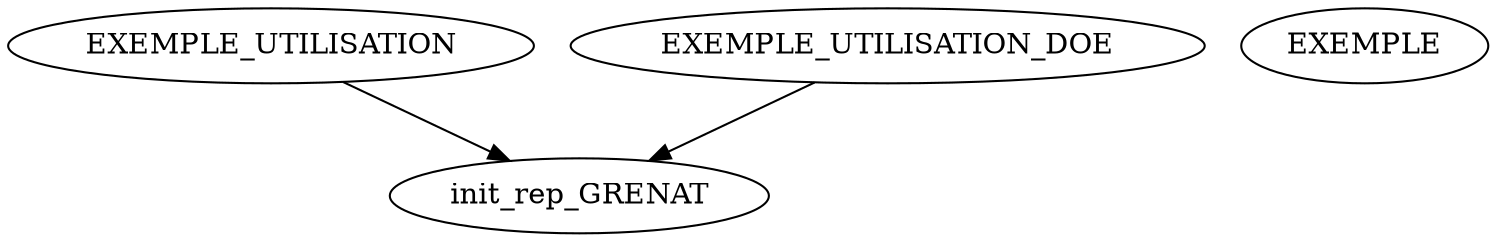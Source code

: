 /* Created by mdot for Matlab */
digraph m2html {
  EXEMPLE_UTILISATION -> init_rep_GRENAT;
  EXEMPLE_UTILISATION_DOE -> init_rep_GRENAT;

  EXEMPLE [URL="EXEMPLE.html"];
  EXEMPLE_UTILISATION [URL="EXEMPLE_UTILISATION.html"];
  EXEMPLE_UTILISATION_DOE [URL="EXEMPLE_UTILISATION_DOE.html"];
  init_rep_GRENAT [URL="init_rep_GRENAT.html"];
}